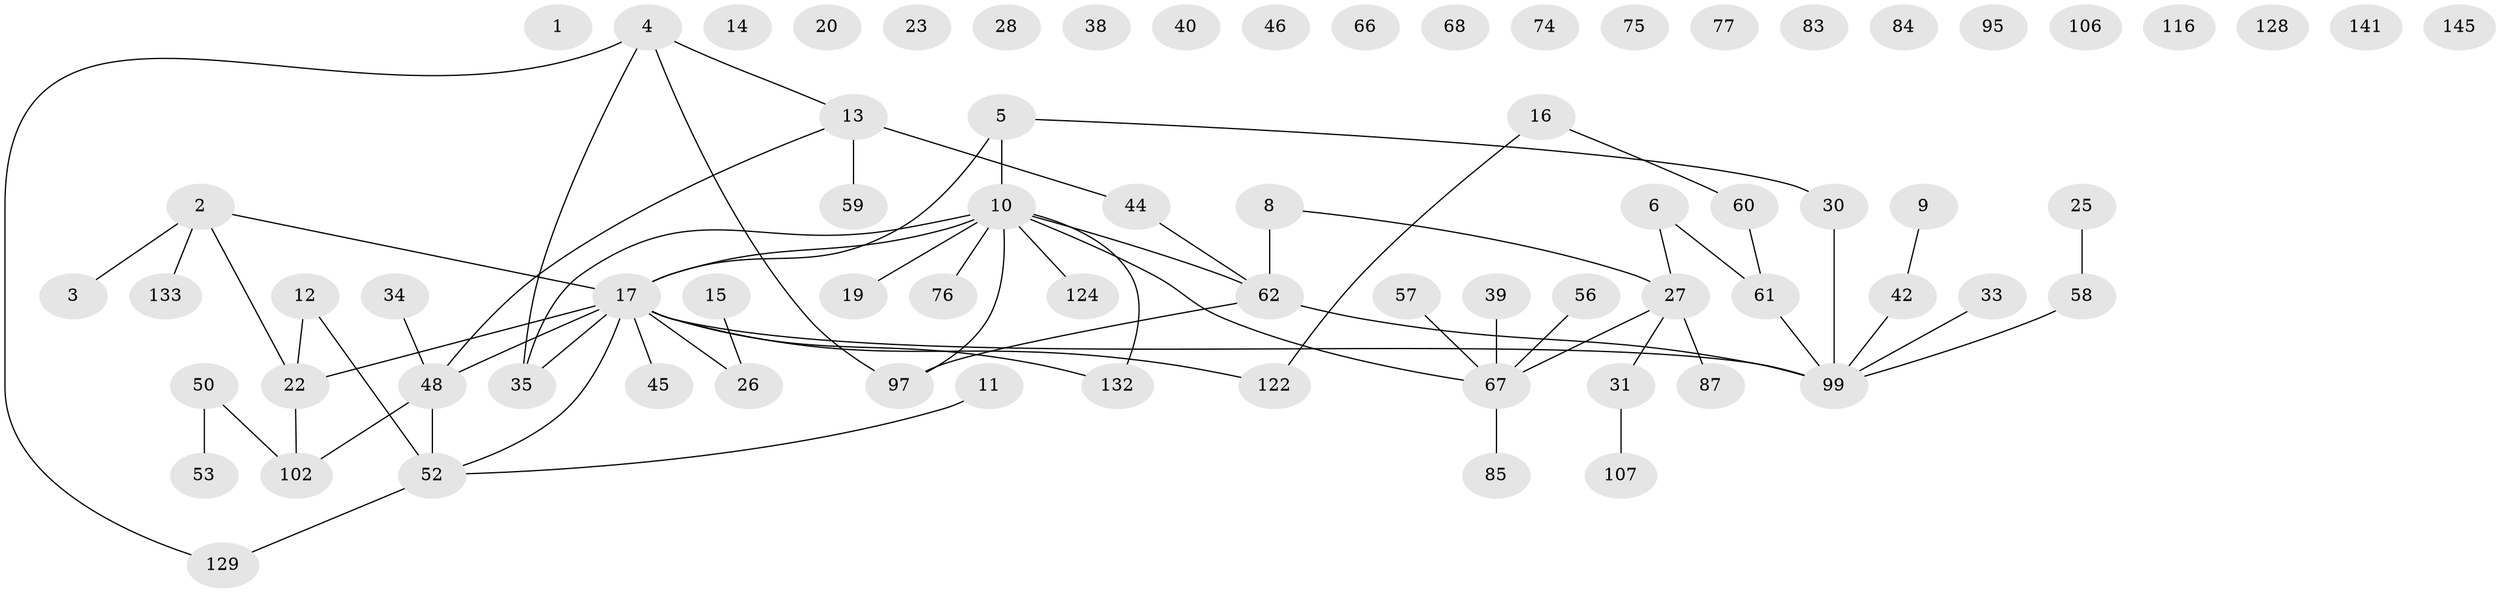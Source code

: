 // original degree distribution, {1: 0.32653061224489793, 3: 0.16326530612244897, 2: 0.29931972789115646, 4: 0.08163265306122448, 0: 0.09523809523809523, 5: 0.013605442176870748, 6: 0.006802721088435374, 7: 0.013605442176870748}
// Generated by graph-tools (version 1.1) at 2025/13/03/09/25 04:13:13]
// undirected, 73 vertices, 68 edges
graph export_dot {
graph [start="1"]
  node [color=gray90,style=filled];
  1 [super="+24"];
  2 [super="+72+37+41"];
  3 [super="+112"];
  4 [super="+109"];
  5 [super="+7"];
  6 [super="+18"];
  8;
  9;
  10 [super="+130+36+94"];
  11;
  12 [super="+82"];
  13 [super="+69"];
  14;
  15 [super="+142"];
  16 [super="+47"];
  17 [super="+21+32"];
  19;
  20 [super="+29"];
  22 [super="+71"];
  23 [super="+89"];
  25 [super="+64"];
  26 [super="+104+49"];
  27 [super="+80+79"];
  28;
  30 [super="+136"];
  31 [super="+93"];
  33 [super="+120"];
  34 [super="+90"];
  35 [super="+55"];
  38;
  39;
  40 [super="+101"];
  42 [super="+86"];
  44 [super="+70"];
  45;
  46 [super="+100"];
  48 [super="+131+144"];
  50;
  52 [super="+118"];
  53 [super="+105"];
  56 [super="+111"];
  57;
  58 [super="+119"];
  59 [super="+98"];
  60;
  61 [super="+63"];
  62 [super="+113"];
  66;
  67 [super="+78"];
  68;
  74 [super="+88"];
  75;
  76;
  77;
  83 [super="+123+96"];
  84;
  85;
  87;
  95;
  97 [super="+126"];
  99 [super="+117+110"];
  102;
  106;
  107 [super="+114"];
  116;
  122;
  124;
  128;
  129;
  132;
  133;
  141;
  145;
  2 -- 133;
  2 -- 3;
  2 -- 17;
  2 -- 22;
  4 -- 129;
  4 -- 35;
  4 -- 97;
  4 -- 13;
  5 -- 30;
  5 -- 10;
  5 -- 17;
  6 -- 27;
  6 -- 61;
  8 -- 27;
  8 -- 62;
  9 -- 42;
  10 -- 132;
  10 -- 76;
  10 -- 124;
  10 -- 62;
  10 -- 67;
  10 -- 17 [weight=2];
  10 -- 35;
  10 -- 97;
  10 -- 19;
  11 -- 52;
  12 -- 22;
  12 -- 52;
  13 -- 44;
  13 -- 59;
  13 -- 48;
  15 -- 26;
  16 -- 60;
  16 -- 122;
  17 -- 132;
  17 -- 22;
  17 -- 122;
  17 -- 45;
  17 -- 99;
  17 -- 48;
  17 -- 52;
  17 -- 26;
  17 -- 35;
  22 -- 102;
  25 -- 58;
  27 -- 87;
  27 -- 31;
  27 -- 67;
  30 -- 99;
  31 -- 107;
  33 -- 99;
  34 -- 48;
  39 -- 67;
  42 -- 99;
  44 -- 62;
  48 -- 102;
  48 -- 52;
  50 -- 102;
  50 -- 53;
  52 -- 129;
  56 -- 67;
  57 -- 67;
  58 -- 99;
  60 -- 61;
  61 -- 99;
  62 -- 99;
  62 -- 97;
  67 -- 85;
}
